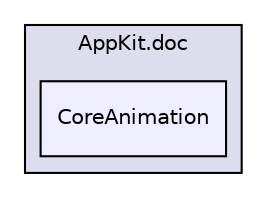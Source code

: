 digraph "AppKit.doc/CoreAnimation" {
  compound=true
  node [ fontsize="10", fontname="Helvetica"];
  edge [ labelfontsize="10", labelfontname="Helvetica"];
  subgraph clusterdir_0e4e8176c2dd688a0cdab60948de03e6 {
    graph [ bgcolor="#ddddee", pencolor="black", label="AppKit.doc" fontname="Helvetica", fontsize="10", URL="dir_0e4e8176c2dd688a0cdab60948de03e6.html"]
  dir_347edab74ba24688d98f8374ee096b05 [shape=box, label="CoreAnimation", style="filled", fillcolor="#eeeeff", pencolor="black", URL="dir_347edab74ba24688d98f8374ee096b05.html"];
  }
}
